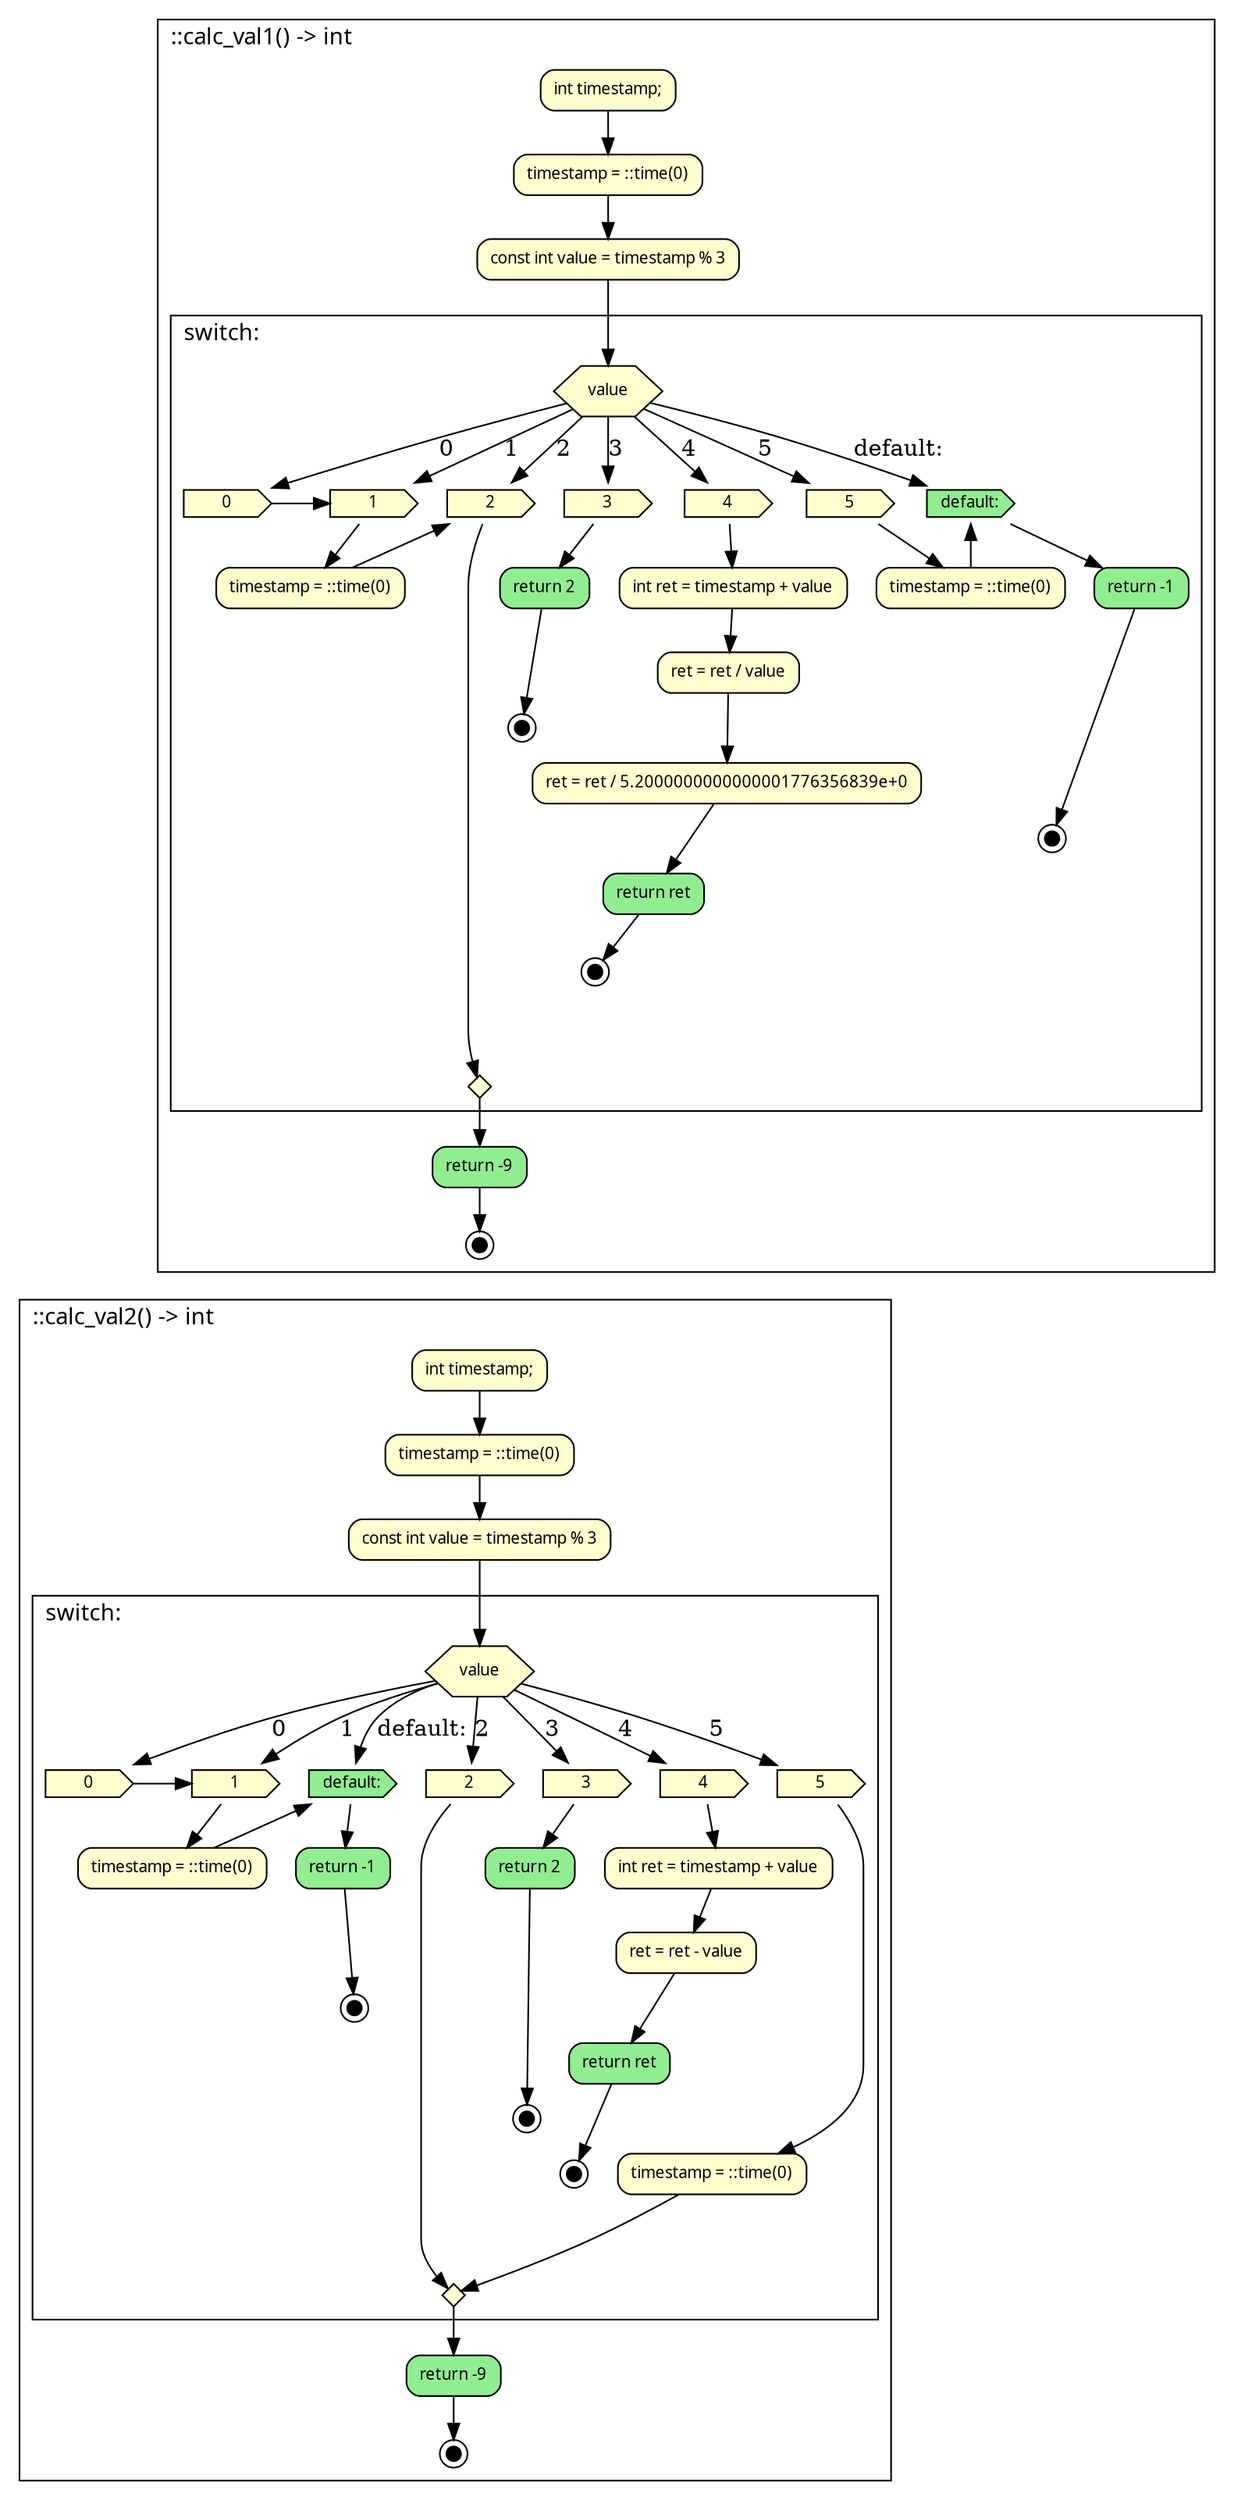 digraph {
	fontname="SansSerif,sans-serif" labeljust=l nojustify=true ranksep=0.35
	node [fillcolor="#fefece" fontname="SansSerif,sans-serif" fontsize=10 height=0.35 shape=box style="filled, rounded"]
	subgraph cluster_item_0 {
		graph [label="::calc_val1() -> int"]
		item_1 [label="int timestamp;"]
		item_2 [label="timestamp = ::time(0)"]
		item_1 -> item_2
		item_3 [label="const int value = timestamp % 3"]
		item_2 -> item_3
		subgraph cluster_item_4 {
			graph [label="switch:"]
			switch_start_item_5 [label=value ordering=out shape=hexagon style=filled]
			item_7 [label=0 shape=cds style=filled]
			item_7 [label=0 shape=cds style=filled]
			switch_start_item_5 -> item_7 [label=0]
			item_8 [label=1 shape=cds style=filled]
			item_8 [label=1 shape=cds style=filled]
			switch_start_item_5 -> item_8 [label=1]
			item_9 [label=2 shape=cds style=filled]
			item_9 [label=2 shape=cds style=filled]
			switch_start_item_5 -> item_9 [label=2]
			item_10 [label=3 shape=cds style=filled]
			item_10 [label=3 shape=cds style=filled]
			switch_start_item_5 -> item_10 [label=3]
			item_11 [label=4 shape=cds style=filled]
			item_11 [label=4 shape=cds style=filled]
			switch_start_item_5 -> item_11 [label=4]
			item_12 [label=5 shape=cds style=filled]
			item_12 [label=5 shape=cds style=filled]
			switch_start_item_5 -> item_12 [label=5]
			item_13 [label="default:" fillcolor=lightgreen shape=cds style=filled]
			switch_start_item_5 -> item_13 [label="default:"]
			item_7 -> item_8
			switch_anchor_item_14 [label="" height=0.0 margin=0 shape=none style="" width=0.0]
			item_7 -> switch_anchor_item_14 [style=invis]
			item_15 [label="timestamp = ::time(0)"]
			item_8 -> item_15
			item_15 -> item_9
			switch_anchor_item_16 [label="" height=0.0 margin=0 shape=none style="" width=0.0]
			item_15 -> switch_anchor_item_16 [style=invis]
			switch_anchor_item_17 [label="" height=0.0 margin=0 shape=none style="" width=0.0]
			item_9 -> switch_anchor_item_17 [style=invis]
			item_18 [label="return 2" fillcolor=lightgreen]
			item_19 [label="" fillcolor=black fixedsize=true height=0.12 shape=doublecircle size=0.1 width=0.12]
			item_18 -> item_19
			item_10 -> item_18
			switch_anchor_item_20 [label="" height=0.0 margin=0 shape=none style="" width=0.0]
			item_19 -> switch_anchor_item_20 [style=invis]
			item_21 [label="int ret = timestamp + value"]
			item_22 [label="ret = ret / value"]
			item_21 -> item_22
			item_23 [label="ret = ret / 5.2000000000000001776356839e+0"]
			item_22 -> item_23
			item_24 [label="return ret" fillcolor=lightgreen]
			item_25 [label="" fillcolor=black fixedsize=true height=0.12 shape=doublecircle size=0.1 width=0.12]
			item_24 -> item_25
			item_23 -> item_24
			item_11 -> item_21
			switch_anchor_item_26 [label="" height=0.0 margin=0 shape=none style="" width=0.0]
			item_25 -> switch_anchor_item_26 [style=invis]
			item_27 [label="timestamp = ::time(0)"]
			item_12 -> item_27
			item_27 -> item_13
			switch_anchor_item_28 [label="" height=0.0 margin=0 shape=none style="" width=0.0]
			item_27 -> switch_anchor_item_28 [style=invis]
			item_29 [label="return -1" fillcolor=lightgreen]
			item_30 [label="" fillcolor=black fixedsize=true height=0.12 shape=doublecircle size=0.1 width=0.12]
			item_29 -> item_30
			item_13 -> item_29
			switch_anchor_item_31 [label="" height=0.0 margin=0 shape=none style="" width=0.0]
			item_30 -> switch_anchor_item_31 [style=invis]
			switch_end_item_6 [label="" height=0.2 ordering=in shape=diamond style=filled width=0.2]
			item_9 -> switch_end_item_6
			switch_anchor_item_14 -> switch_end_item_6 [style=invis]
			switch_anchor_item_16 -> switch_end_item_6 [style=invis]
			switch_anchor_item_17 -> switch_end_item_6 [style=invis]
			switch_anchor_item_20 -> switch_end_item_6 [style=invis]
			switch_anchor_item_26 -> switch_end_item_6 [style=invis]
			switch_anchor_item_28 -> switch_end_item_6 [style=invis]
			switch_anchor_item_31 -> switch_end_item_6 [style=invis]
			{
				rank=same
				item_7
				item_8
				item_9
				item_10
				item_11
				item_12
				item_13
			}
			{
				rank=same
				switch_anchor_item_14
				switch_anchor_item_16
				switch_anchor_item_17
				switch_anchor_item_20
				switch_anchor_item_26
				switch_anchor_item_28
				switch_anchor_item_31
			}
			switch_anchor_item_14 -> switch_anchor_item_16 [style=invis]
			switch_anchor_item_16 -> switch_anchor_item_17 [style=invis]
			switch_anchor_item_17 -> switch_anchor_item_20 [style=invis]
			switch_anchor_item_20 -> switch_anchor_item_26 [style=invis]
			switch_anchor_item_26 -> switch_anchor_item_28 [style=invis]
			switch_anchor_item_28 -> switch_anchor_item_31 [style=invis]
		}
		item_3 -> switch_start_item_5
		item_32 [label="return -9" fillcolor=lightgreen]
		item_33 [label="" fillcolor=black fixedsize=true height=0.12 shape=doublecircle size=0.1 width=0.12]
		item_32 -> item_33
		switch_end_item_6 -> item_32
	}
	subgraph cluster_item_34 {
		graph [label="::calc_val2() -> int"]
		item_35 [label="int timestamp;"]
		item_36 [label="timestamp = ::time(0)"]
		item_35 -> item_36
		item_37 [label="const int value = timestamp % 3"]
		item_36 -> item_37
		subgraph cluster_item_38 {
			graph [label="switch:"]
			switch_start_item_39 [label=value ordering=out shape=hexagon style=filled]
			item_41 [label=0 shape=cds style=filled]
			item_41 [label=0 shape=cds style=filled]
			switch_start_item_39 -> item_41 [label=0]
			item_42 [label=1 shape=cds style=filled]
			item_42 [label=1 shape=cds style=filled]
			switch_start_item_39 -> item_42 [label=1]
			item_43 [label="default:" fillcolor=lightgreen shape=cds style=filled]
			switch_start_item_39 -> item_43 [label="default:"]
			item_44 [label=2 shape=cds style=filled]
			item_44 [label=2 shape=cds style=filled]
			switch_start_item_39 -> item_44 [label=2]
			item_45 [label=3 shape=cds style=filled]
			item_45 [label=3 shape=cds style=filled]
			switch_start_item_39 -> item_45 [label=3]
			item_46 [label=4 shape=cds style=filled]
			item_46 [label=4 shape=cds style=filled]
			switch_start_item_39 -> item_46 [label=4]
			item_47 [label=5 shape=cds style=filled]
			item_47 [label=5 shape=cds style=filled]
			switch_start_item_39 -> item_47 [label=5]
			item_41 -> item_42
			switch_anchor_item_48 [label="" height=0.0 margin=0 shape=none style="" width=0.0]
			item_41 -> switch_anchor_item_48 [style=invis]
			item_49 [label="timestamp = ::time(0)"]
			item_42 -> item_49
			item_49 -> item_43
			switch_anchor_item_50 [label="" height=0.0 margin=0 shape=none style="" width=0.0]
			item_49 -> switch_anchor_item_50 [style=invis]
			item_51 [label="return -1" fillcolor=lightgreen]
			item_52 [label="" fillcolor=black fixedsize=true height=0.12 shape=doublecircle size=0.1 width=0.12]
			item_51 -> item_52
			item_43 -> item_51
			switch_anchor_item_53 [label="" height=0.0 margin=0 shape=none style="" width=0.0]
			item_52 -> switch_anchor_item_53 [style=invis]
			switch_anchor_item_54 [label="" height=0.0 margin=0 shape=none style="" width=0.0]
			item_44 -> switch_anchor_item_54 [style=invis]
			item_55 [label="return 2" fillcolor=lightgreen]
			item_56 [label="" fillcolor=black fixedsize=true height=0.12 shape=doublecircle size=0.1 width=0.12]
			item_55 -> item_56
			item_45 -> item_55
			switch_anchor_item_57 [label="" height=0.0 margin=0 shape=none style="" width=0.0]
			item_56 -> switch_anchor_item_57 [style=invis]
			item_58 [label="int ret = timestamp + value"]
			item_59 [label="ret = ret - value"]
			item_58 -> item_59
			item_60 [label="return ret" fillcolor=lightgreen]
			item_61 [label="" fillcolor=black fixedsize=true height=0.12 shape=doublecircle size=0.1 width=0.12]
			item_60 -> item_61
			item_59 -> item_60
			item_46 -> item_58
			switch_anchor_item_62 [label="" height=0.0 margin=0 shape=none style="" width=0.0]
			item_61 -> switch_anchor_item_62 [style=invis]
			item_63 [label="timestamp = ::time(0)"]
			item_47 -> item_63
			switch_anchor_item_64 [label="" height=0.0 margin=0 shape=none style="" width=0.0]
			item_63 -> switch_anchor_item_64 [style=invis]
			switch_end_item_40 [label="" height=0.2 ordering=in shape=diamond style=filled width=0.2]
			item_44 -> switch_end_item_40
			item_63 -> switch_end_item_40
			switch_anchor_item_48 -> switch_end_item_40 [style=invis]
			switch_anchor_item_50 -> switch_end_item_40 [style=invis]
			switch_anchor_item_53 -> switch_end_item_40 [style=invis]
			switch_anchor_item_54 -> switch_end_item_40 [style=invis]
			switch_anchor_item_57 -> switch_end_item_40 [style=invis]
			switch_anchor_item_62 -> switch_end_item_40 [style=invis]
			switch_anchor_item_64 -> switch_end_item_40 [style=invis]
			{
				rank=same
				item_41
				item_42
				item_43
				item_44
				item_45
				item_46
				item_47
			}
			{
				rank=same
				switch_anchor_item_48
				switch_anchor_item_50
				switch_anchor_item_53
				switch_anchor_item_54
				switch_anchor_item_57
				switch_anchor_item_62
				switch_anchor_item_64
			}
			switch_anchor_item_48 -> switch_anchor_item_50 [style=invis]
			switch_anchor_item_50 -> switch_anchor_item_53 [style=invis]
			switch_anchor_item_53 -> switch_anchor_item_54 [style=invis]
			switch_anchor_item_54 -> switch_anchor_item_57 [style=invis]
			switch_anchor_item_57 -> switch_anchor_item_62 [style=invis]
			switch_anchor_item_62 -> switch_anchor_item_64 [style=invis]
		}
		item_37 -> switch_start_item_39
		item_65 [label="return -9" fillcolor=lightgreen]
		item_66 [label="" fillcolor=black fixedsize=true height=0.12 shape=doublecircle size=0.1 width=0.12]
		item_65 -> item_66
		switch_end_item_40 -> item_65
	}
	item_33 -> item_35 [style=invis]
}
